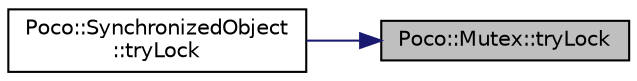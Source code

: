 digraph "Poco::Mutex::tryLock"
{
 // LATEX_PDF_SIZE
  edge [fontname="Helvetica",fontsize="10",labelfontname="Helvetica",labelfontsize="10"];
  node [fontname="Helvetica",fontsize="10",shape=record];
  rankdir="RL";
  Node1 [label="Poco::Mutex::tryLock",height=0.2,width=0.4,color="black", fillcolor="grey75", style="filled", fontcolor="black",tooltip=" "];
  Node1 -> Node2 [dir="back",color="midnightblue",fontsize="10",style="solid"];
  Node2 [label="Poco::SynchronizedObject\l::tryLock",height=0.2,width=0.4,color="black", fillcolor="white", style="filled",URL="$classPoco_1_1SynchronizedObject.html#a62611b93195531ea18bf8479707ef994",tooltip=" "];
}
